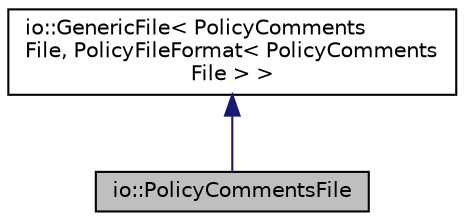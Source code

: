 digraph "io::PolicyCommentsFile"
{
 // LATEX_PDF_SIZE
  edge [fontname="Helvetica",fontsize="10",labelfontname="Helvetica",labelfontsize="10"];
  node [fontname="Helvetica",fontsize="10",shape=record];
  Node1 [label="io::PolicyCommentsFile",height=0.2,width=0.4,color="black", fillcolor="grey75", style="filled", fontcolor="black",tooltip="The PolicyCommentsFile class represents a policy file."];
  Node2 -> Node1 [dir="back",color="midnightblue",fontsize="10",style="solid",fontname="Helvetica"];
  Node2 [label="io::GenericFile\< PolicyComments\lFile, PolicyFileFormat\< PolicyComments\lFile \> \>",height=0.2,width=0.4,color="black", fillcolor="white", style="filled",URL="$classio_1_1_generic_file.html",tooltip=" "];
}
